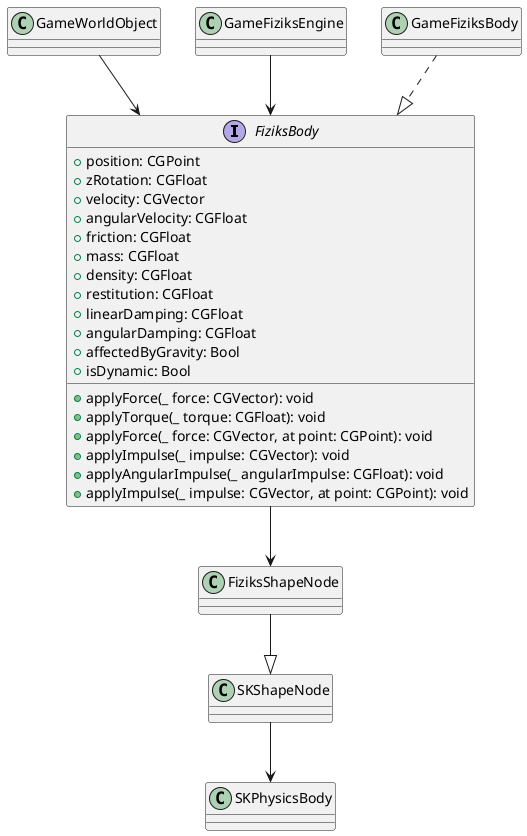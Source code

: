 @startuml
interface FiziksBody {
    + position: CGPoint
    + zRotation: CGFloat
    + velocity: CGVector
    + angularVelocity: CGFloat
    + friction: CGFloat
    + mass: CGFloat
    + density: CGFloat
    + restitution: CGFloat
    + linearDamping: CGFloat
    + angularDamping: CGFloat
    + affectedByGravity: Bool
    + isDynamic: Bool
    + applyForce(_ force: CGVector): void
    + applyTorque(_ torque: CGFloat): void
    + applyForce(_ force: CGVector, at point: CGPoint): void
    + applyImpulse(_ impulse: CGVector): void
    + applyAngularImpulse(_ angularImpulse: CGFloat): void
    + applyImpulse(_ impulse: CGVector, at point: CGPoint): void
}

GameWorldObject --> FiziksBody
GameFiziksEngine --> FiziksBody
FiziksBody --> FiziksShapeNode
FiziksShapeNode --|> SKShapeNode
SKShapeNode --> SKPhysicsBody
GameFiziksBody ..|> FiziksBody
@enduml